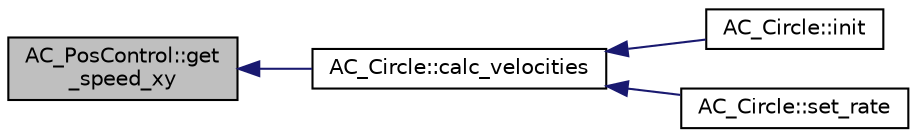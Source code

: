 digraph "AC_PosControl::get_speed_xy"
{
 // INTERACTIVE_SVG=YES
  edge [fontname="Helvetica",fontsize="10",labelfontname="Helvetica",labelfontsize="10"];
  node [fontname="Helvetica",fontsize="10",shape=record];
  rankdir="LR";
  Node1 [label="AC_PosControl::get\l_speed_xy",height=0.2,width=0.4,color="black", fillcolor="grey75", style="filled", fontcolor="black"];
  Node1 -> Node2 [dir="back",color="midnightblue",fontsize="10",style="solid",fontname="Helvetica"];
  Node2 [label="AC_Circle::calc_velocities",height=0.2,width=0.4,color="black", fillcolor="white", style="filled",URL="$classAC__Circle.html#a158b85e4c80f553ccce4250565a3b23f"];
  Node2 -> Node3 [dir="back",color="midnightblue",fontsize="10",style="solid",fontname="Helvetica"];
  Node3 [label="AC_Circle::init",height=0.2,width=0.4,color="black", fillcolor="white", style="filled",URL="$classAC__Circle.html#aeecf8efd6d546820ee831e749935df8b"];
  Node2 -> Node4 [dir="back",color="midnightblue",fontsize="10",style="solid",fontname="Helvetica"];
  Node4 [label="AC_Circle::set_rate",height=0.2,width=0.4,color="black", fillcolor="white", style="filled",URL="$classAC__Circle.html#a7a8197f509233c0c0cf7a7a4de3999df",tooltip="set_circle_rate - set circle rate in degrees per second "];
}

